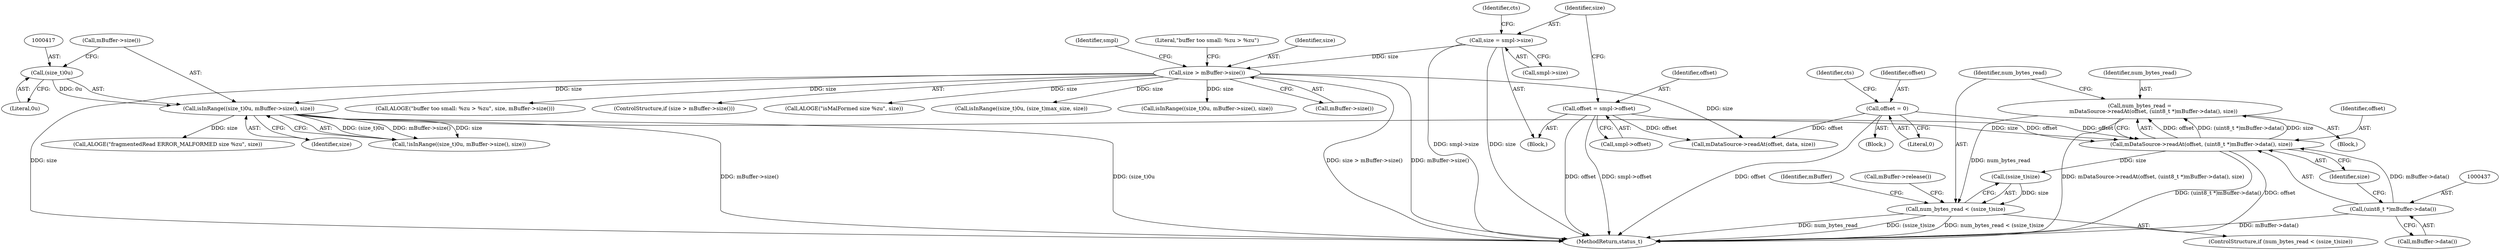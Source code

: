 digraph "0_Android_5403587a74aee2fb57076528c3927851531c8afb@API" {
"1000432" [label="(Call,num_bytes_read =\n                mDataSource->readAt(offset, (uint8_t *)mBuffer->data(), size))"];
"1000434" [label="(Call,mDataSource->readAt(offset, (uint8_t *)mBuffer->data(), size))"];
"1000238" [label="(Call,offset = 0)"];
"1000303" [label="(Call,offset = smpl->offset)"];
"1000436" [label="(Call,(uint8_t *)mBuffer->data())"];
"1000415" [label="(Call,isInRange((size_t)0u, mBuffer->size(), size))"];
"1000416" [label="(Call,(size_t)0u)"];
"1000347" [label="(Call,size > mBuffer->size())"];
"1000308" [label="(Call,size = smpl->size)"];
"1000441" [label="(Call,num_bytes_read < (ssize_t)size)"];
"1000439" [label="(Identifier,size)"];
"1000436" [label="(Call,(uint8_t *)mBuffer->data())"];
"1000348" [label="(Identifier,size)"];
"1000349" [label="(Call,mBuffer->size())"];
"1000942" [label="(MethodReturn,status_t)"];
"1000258" [label="(Block,)"];
"1000314" [label="(Identifier,cts)"];
"1000416" [label="(Call,(size_t)0u)"];
"1000303" [label="(Call,offset = smpl->offset)"];
"1000694" [label="(Call,mDataSource->readAt(offset, data, size))"];
"1000414" [label="(Call,!isInRange((size_t)0u, mBuffer->size(), size))"];
"1000443" [label="(Call,(ssize_t)size)"];
"1000305" [label="(Call,smpl->offset)"];
"1000432" [label="(Call,num_bytes_read =\n                mDataSource->readAt(offset, (uint8_t *)mBuffer->data(), size))"];
"1000359" [label="(Identifier,smpl)"];
"1000418" [label="(Literal,0u)"];
"1000457" [label="(Identifier,mBuffer)"];
"1000309" [label="(Identifier,size)"];
"1000351" [label="(Call,ALOGE(\"buffer too small: %zu > %zu\", size, mBuffer->size()))"];
"1000308" [label="(Call,size = smpl->size)"];
"1000346" [label="(ControlStructure,if (size > mBuffer->size()))"];
"1000441" [label="(Call,num_bytes_read < (ssize_t)size)"];
"1000419" [label="(Call,mBuffer->size())"];
"1000240" [label="(Literal,0)"];
"1000678" [label="(Call,ALOGE(\"isMalFormed size %zu\", size))"];
"1000433" [label="(Identifier,num_bytes_read)"];
"1000304" [label="(Identifier,offset)"];
"1000310" [label="(Call,smpl->size)"];
"1000106" [label="(Block,)"];
"1000244" [label="(Identifier,cts)"];
"1000347" [label="(Call,size > mBuffer->size())"];
"1000426" [label="(Call,ALOGE(\"fragmentedRead ERROR_MALFORMED size %zu\", size))"];
"1000238" [label="(Call,offset = 0)"];
"1000434" [label="(Call,mDataSource->readAt(offset, (uint8_t *)mBuffer->data(), size))"];
"1000654" [label="(Call,isInRange((size_t)0u, (size_t)max_size, size))"];
"1000438" [label="(Call,mBuffer->data())"];
"1000412" [label="(Block,)"];
"1000420" [label="(Identifier,size)"];
"1000440" [label="(ControlStructure,if (num_bytes_read < (ssize_t)size))"];
"1000447" [label="(Call,mBuffer->release())"];
"1000415" [label="(Call,isInRange((size_t)0u, mBuffer->size(), size))"];
"1000442" [label="(Identifier,num_bytes_read)"];
"1000352" [label="(Literal,\"buffer too small: %zu > %zu\")"];
"1000435" [label="(Identifier,offset)"];
"1000624" [label="(Call,isInRange((size_t)0u, mBuffer->size(), size))"];
"1000239" [label="(Identifier,offset)"];
"1000432" -> "1000412"  [label="AST: "];
"1000432" -> "1000434"  [label="CFG: "];
"1000433" -> "1000432"  [label="AST: "];
"1000434" -> "1000432"  [label="AST: "];
"1000442" -> "1000432"  [label="CFG: "];
"1000432" -> "1000942"  [label="DDG: mDataSource->readAt(offset, (uint8_t *)mBuffer->data(), size)"];
"1000434" -> "1000432"  [label="DDG: offset"];
"1000434" -> "1000432"  [label="DDG: (uint8_t *)mBuffer->data()"];
"1000434" -> "1000432"  [label="DDG: size"];
"1000432" -> "1000441"  [label="DDG: num_bytes_read"];
"1000434" -> "1000439"  [label="CFG: "];
"1000435" -> "1000434"  [label="AST: "];
"1000436" -> "1000434"  [label="AST: "];
"1000439" -> "1000434"  [label="AST: "];
"1000434" -> "1000942"  [label="DDG: (uint8_t *)mBuffer->data()"];
"1000434" -> "1000942"  [label="DDG: offset"];
"1000238" -> "1000434"  [label="DDG: offset"];
"1000303" -> "1000434"  [label="DDG: offset"];
"1000436" -> "1000434"  [label="DDG: mBuffer->data()"];
"1000415" -> "1000434"  [label="DDG: size"];
"1000434" -> "1000443"  [label="DDG: size"];
"1000238" -> "1000106"  [label="AST: "];
"1000238" -> "1000240"  [label="CFG: "];
"1000239" -> "1000238"  [label="AST: "];
"1000240" -> "1000238"  [label="AST: "];
"1000244" -> "1000238"  [label="CFG: "];
"1000238" -> "1000942"  [label="DDG: offset"];
"1000238" -> "1000694"  [label="DDG: offset"];
"1000303" -> "1000258"  [label="AST: "];
"1000303" -> "1000305"  [label="CFG: "];
"1000304" -> "1000303"  [label="AST: "];
"1000305" -> "1000303"  [label="AST: "];
"1000309" -> "1000303"  [label="CFG: "];
"1000303" -> "1000942"  [label="DDG: offset"];
"1000303" -> "1000942"  [label="DDG: smpl->offset"];
"1000303" -> "1000694"  [label="DDG: offset"];
"1000436" -> "1000438"  [label="CFG: "];
"1000437" -> "1000436"  [label="AST: "];
"1000438" -> "1000436"  [label="AST: "];
"1000439" -> "1000436"  [label="CFG: "];
"1000436" -> "1000942"  [label="DDG: mBuffer->data()"];
"1000415" -> "1000414"  [label="AST: "];
"1000415" -> "1000420"  [label="CFG: "];
"1000416" -> "1000415"  [label="AST: "];
"1000419" -> "1000415"  [label="AST: "];
"1000420" -> "1000415"  [label="AST: "];
"1000414" -> "1000415"  [label="CFG: "];
"1000415" -> "1000942"  [label="DDG: (size_t)0u"];
"1000415" -> "1000942"  [label="DDG: mBuffer->size()"];
"1000415" -> "1000414"  [label="DDG: (size_t)0u"];
"1000415" -> "1000414"  [label="DDG: mBuffer->size()"];
"1000415" -> "1000414"  [label="DDG: size"];
"1000416" -> "1000415"  [label="DDG: 0u"];
"1000347" -> "1000415"  [label="DDG: size"];
"1000415" -> "1000426"  [label="DDG: size"];
"1000416" -> "1000418"  [label="CFG: "];
"1000417" -> "1000416"  [label="AST: "];
"1000418" -> "1000416"  [label="AST: "];
"1000419" -> "1000416"  [label="CFG: "];
"1000347" -> "1000346"  [label="AST: "];
"1000347" -> "1000349"  [label="CFG: "];
"1000348" -> "1000347"  [label="AST: "];
"1000349" -> "1000347"  [label="AST: "];
"1000352" -> "1000347"  [label="CFG: "];
"1000359" -> "1000347"  [label="CFG: "];
"1000347" -> "1000942"  [label="DDG: mBuffer->size()"];
"1000347" -> "1000942"  [label="DDG: size"];
"1000347" -> "1000942"  [label="DDG: size > mBuffer->size()"];
"1000308" -> "1000347"  [label="DDG: size"];
"1000347" -> "1000351"  [label="DDG: size"];
"1000347" -> "1000624"  [label="DDG: size"];
"1000347" -> "1000654"  [label="DDG: size"];
"1000347" -> "1000678"  [label="DDG: size"];
"1000347" -> "1000694"  [label="DDG: size"];
"1000308" -> "1000258"  [label="AST: "];
"1000308" -> "1000310"  [label="CFG: "];
"1000309" -> "1000308"  [label="AST: "];
"1000310" -> "1000308"  [label="AST: "];
"1000314" -> "1000308"  [label="CFG: "];
"1000308" -> "1000942"  [label="DDG: smpl->size"];
"1000308" -> "1000942"  [label="DDG: size"];
"1000441" -> "1000440"  [label="AST: "];
"1000441" -> "1000443"  [label="CFG: "];
"1000442" -> "1000441"  [label="AST: "];
"1000443" -> "1000441"  [label="AST: "];
"1000447" -> "1000441"  [label="CFG: "];
"1000457" -> "1000441"  [label="CFG: "];
"1000441" -> "1000942"  [label="DDG: num_bytes_read"];
"1000441" -> "1000942"  [label="DDG: (ssize_t)size"];
"1000441" -> "1000942"  [label="DDG: num_bytes_read < (ssize_t)size"];
"1000443" -> "1000441"  [label="DDG: size"];
}
